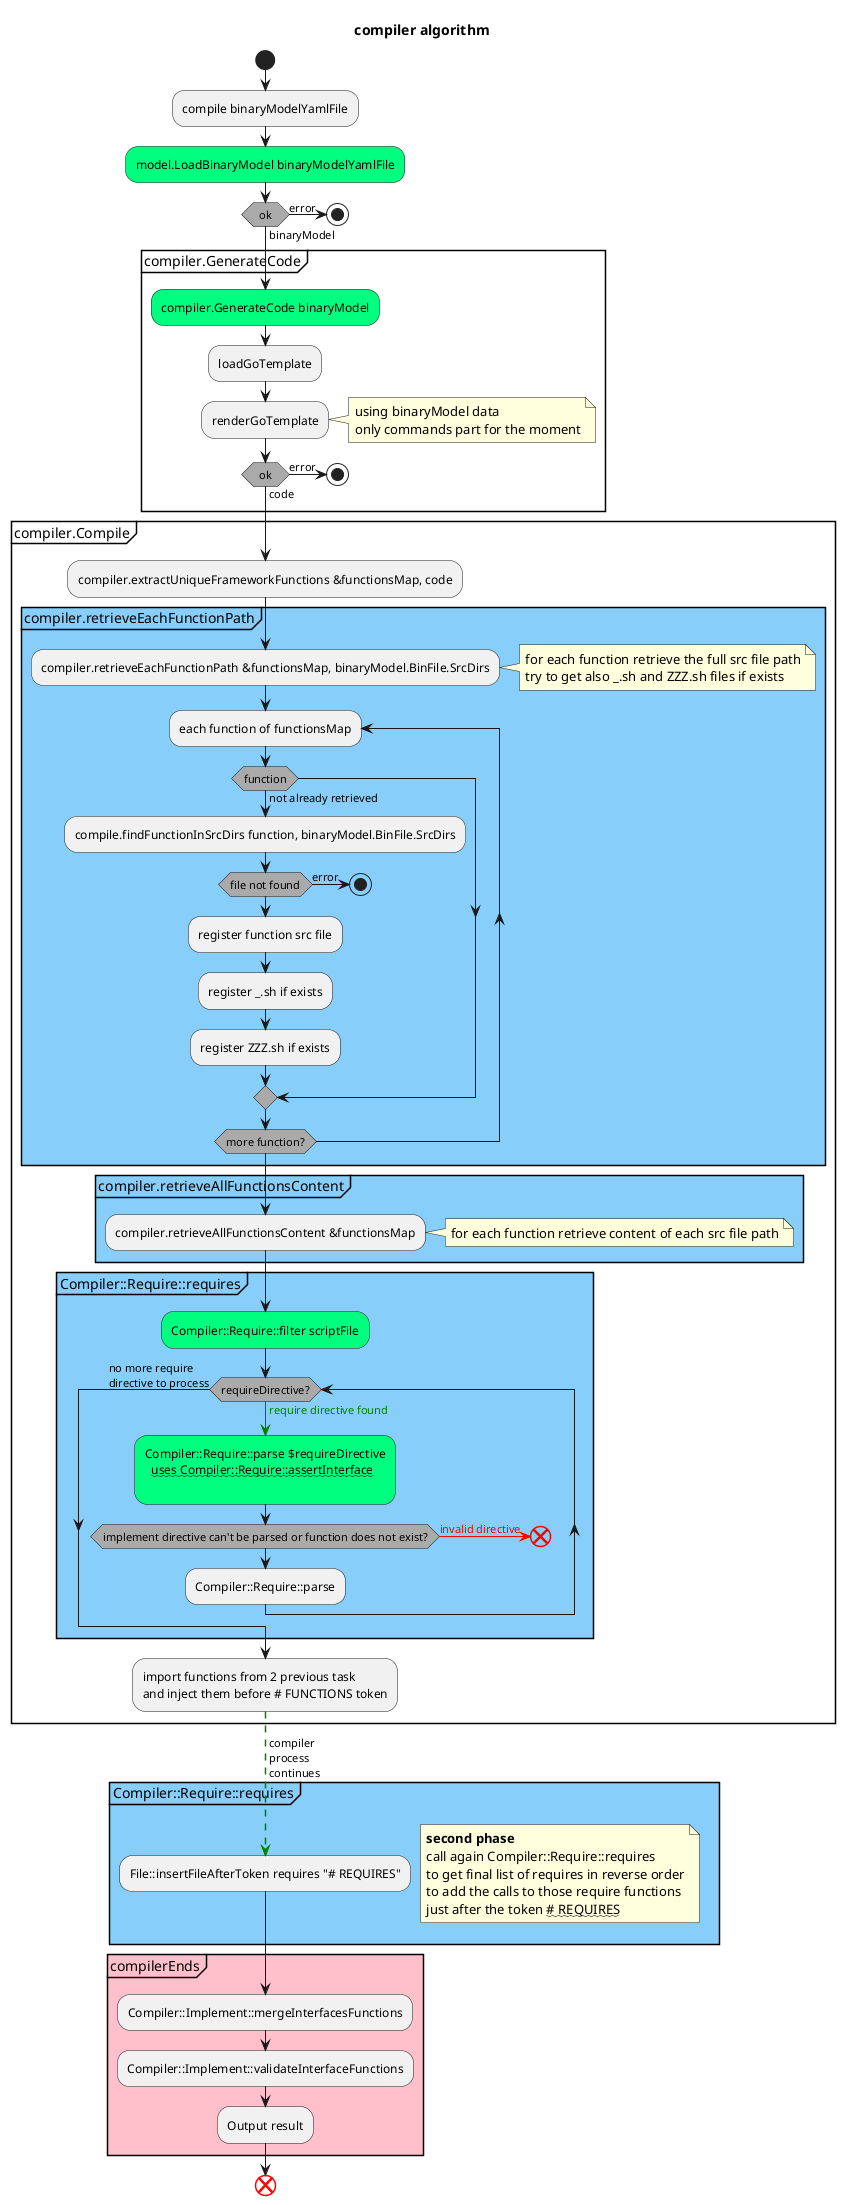 @startuml "compiler"
title compiler algorithm
skinparam {
  ' https://github.com/plantuml/plantuml/blob/49115dfc7d4156961e5b49a81c09b474daa79823/src/net/sourceforge/plantuml/style/FromSkinparamToStyle.java#L145
  activityDiamondBackgroundColor #AAAAAA
  activityEndColor #red
}

start

:compile binaryModelYamlFile;

#SpringGreen:model.LoadBinaryModel binaryModelYamlFile;

if (ok) then (binaryModel)
else (error)
  stop
endif

partition "compiler.GenerateCode" {

  #SpringGreen:compiler.GenerateCode binaryModel;

  :loadGoTemplate;

  :renderGoTemplate;

  note right
    using binaryModel data
    only commands part for the moment
  endnote

  if (ok) then (code)
  else (error)
    stop
  endif
}

partition "compiler.Compile" {

  :compiler.extractUniqueFrameworkFunctions &functionsMap, code;

  partition "compiler.retrieveEachFunctionPath" #LightSkyBlue {
    :compiler.retrieveEachFunctionPath &functionsMap, binaryModel.BinFile.SrcDirs;
    note right
      for each function retrieve the full src file path
      try to get also _.sh and ZZZ.sh files if exists
    endnote
    repeat :each function of functionsMap;
      if (function) then (not already retrieved)
        :compile.findFunctionInSrcDirs function, binaryModel.BinFile.SrcDirs;
        if (file not found) then (error)
          stop
        endif
        :register function src file;
        :register _.sh if exists;
        :register ZZZ.sh if exists;
      endif
    repeat while (more function?)
  }

  partition "compiler.retrieveAllFunctionsContent" #LightSkyBlue {
    :compiler.retrieveAllFunctionsContent &functionsMap;
    note right
      for each function retrieve content of each src file path
    endnote
  }


  partition "Compiler::Require::requires" #LightSkyBlue {

    #SpringGreen:Compiler::Require::filter scriptFile;
    while (requireDirective?) is (<color:green>require directive found)
      -[#green]->
      #SpringGreen:Compiler::Require::parse $requireDirective
        ~~uses Compiler::Require::assertInterface~~
      ;
      if (implement directive can't be parsed or function does not exist?) is (<color:red>invalid directive) then
        -[#red]->
        end
      else
        -[#green]->
      endif
      -[#green]->
      :Compiler::Require::parse;
    endwhile (no more require\ndirective to process)
  }

  :import functions from 2 previous task
  and inject them before # FUNCTIONS token;
}

-[#green,dashed]-> compiler
process
continues
;

partition "Compiler::Require::requires" #LightSkyBlue {
  note right
  **second phase**
  call again Compiler::Require::requires
  to get final list of requires in reverse order
  to add the calls to those require functions
  just after the token ~~# REQUIRES~~
  endnote
  :File::insertFileAfterToken requires "# REQUIRES";
}

partition "compilerEnds" #pink {
  :Compiler::Implement::mergeInterfacesFunctions;
  :Compiler::Implement::validateInterfaceFunctions;
  :Output result;
}

end
@enduml
